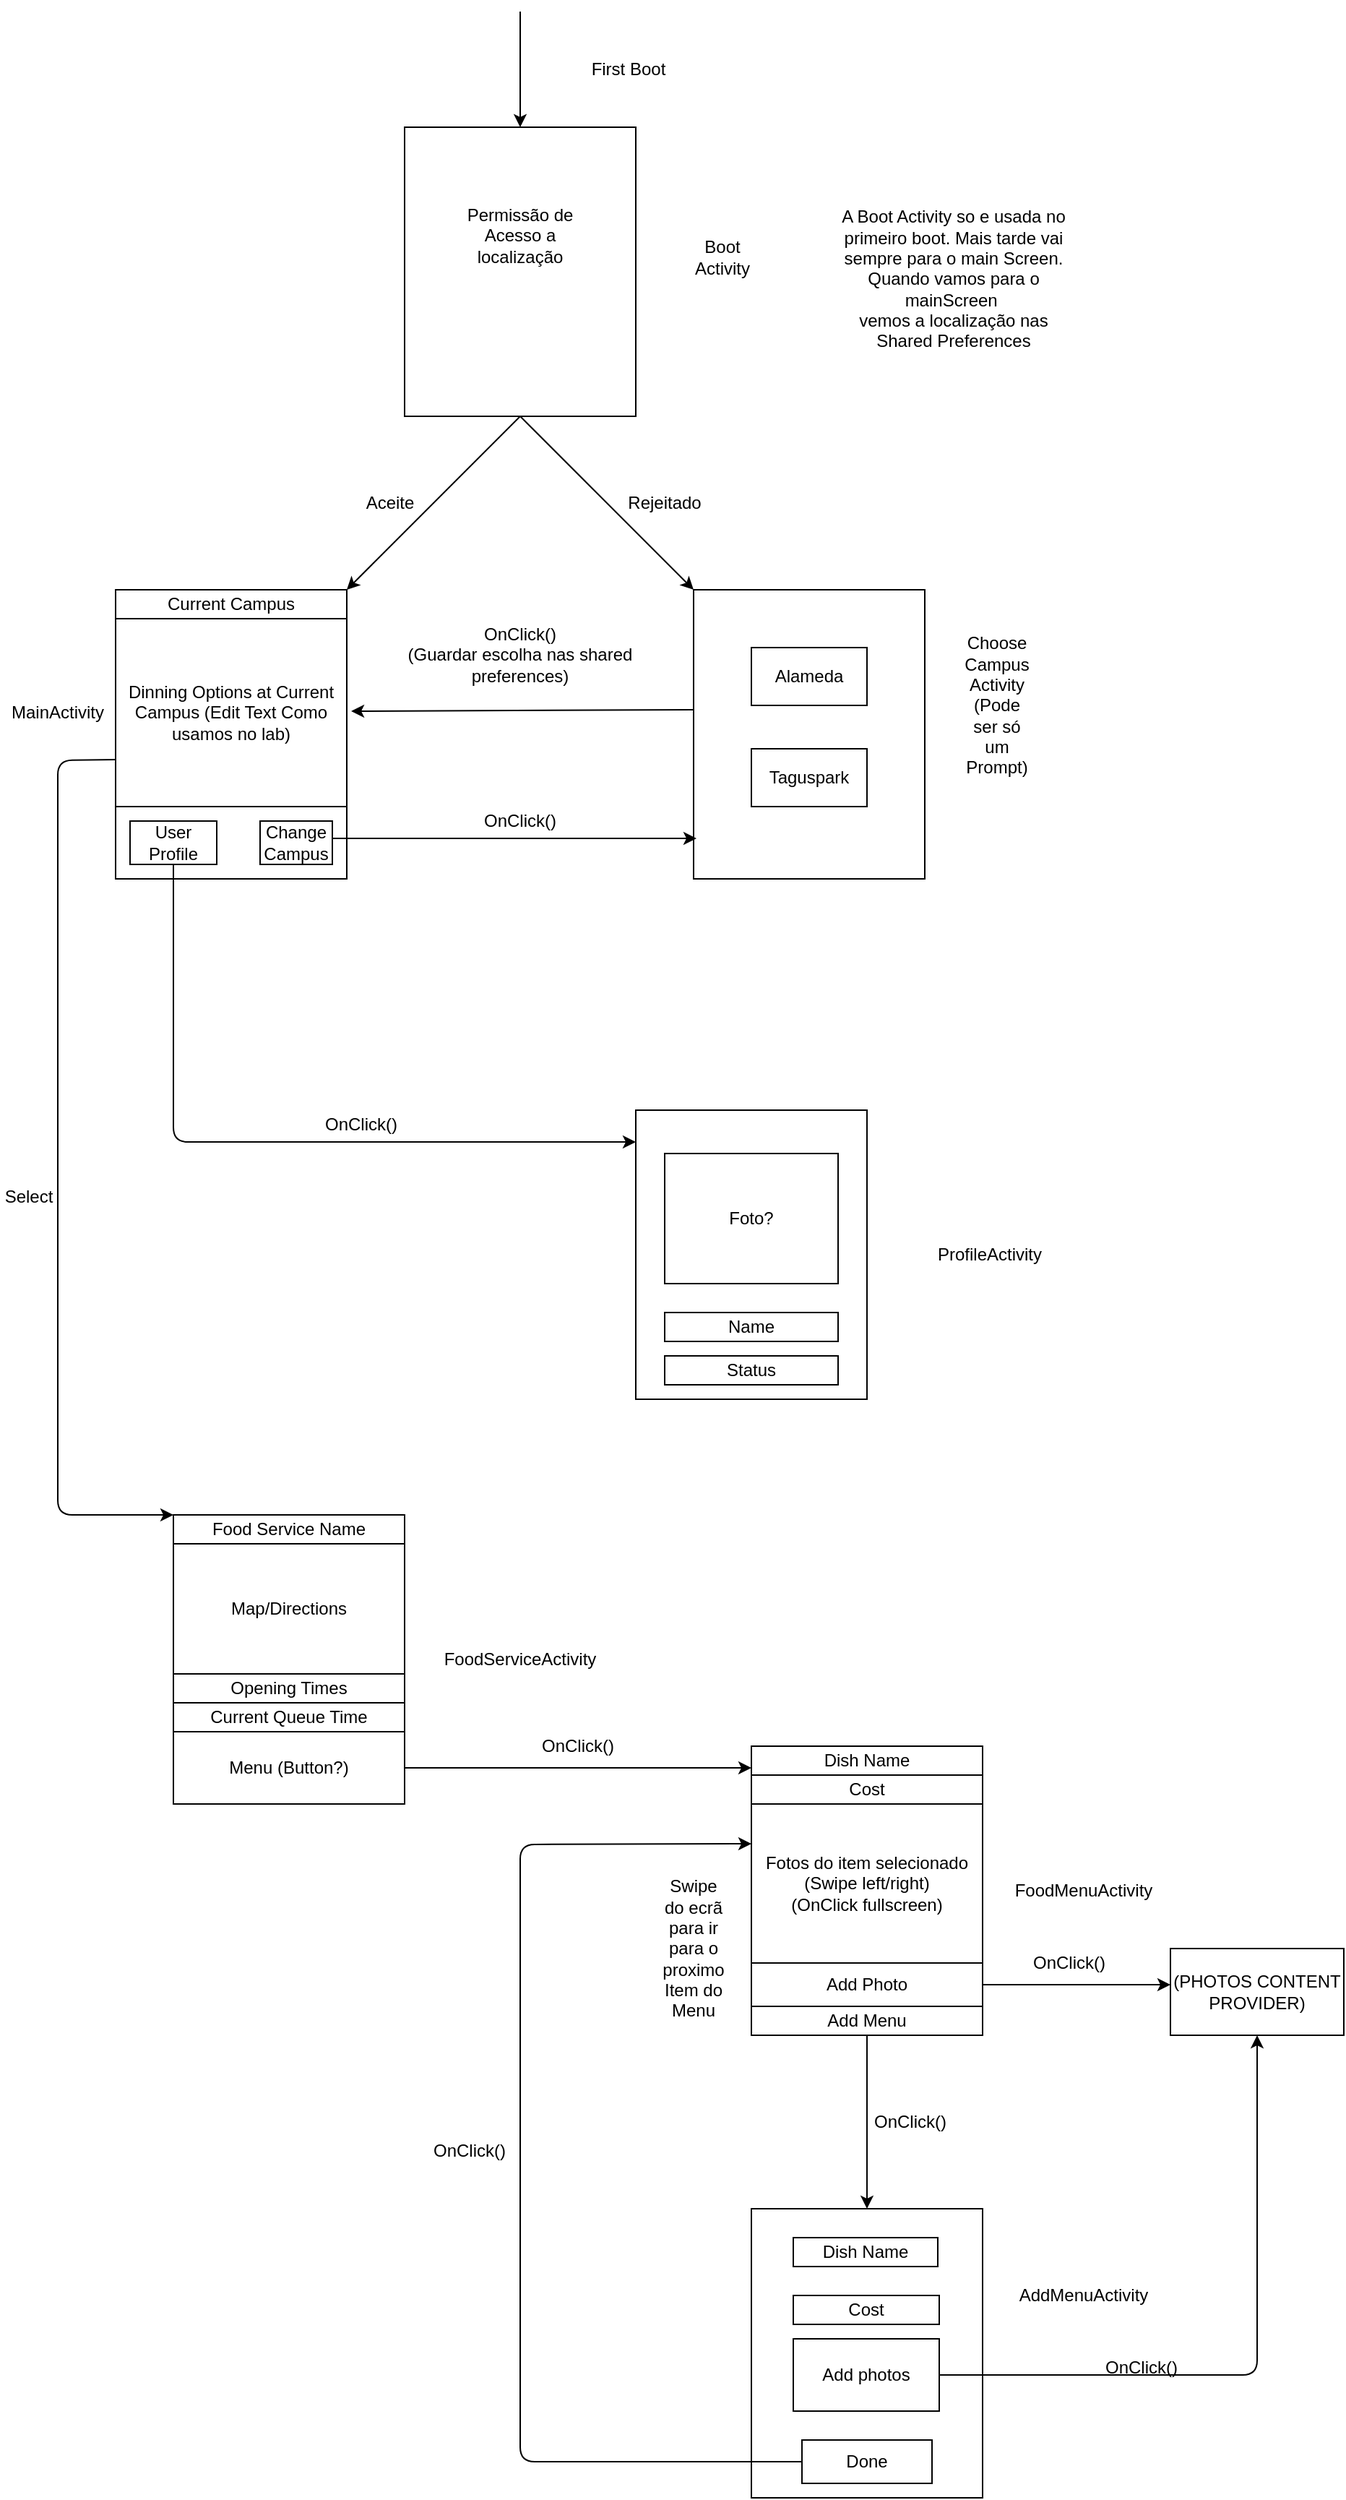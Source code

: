 <mxfile version="12.8.4" type="device"><diagram id="FbjZeH41HWQypmF6N7TN" name="Page-1"><mxGraphModel dx="1422" dy="1873" grid="1" gridSize="10" guides="1" tooltips="1" connect="1" arrows="1" fold="1" page="1" pageScale="1" pageWidth="850" pageHeight="1100" math="0" shadow="0"><root><mxCell id="0"/><mxCell id="1" parent="0"/><mxCell id="nxMiAi0fJvAoNTlPhIGW-2" value="" style="rounded=0;whiteSpace=wrap;html=1;" vertex="1" parent="1"><mxGeometry x="280" y="80" width="160" height="200" as="geometry"/></mxCell><mxCell id="nxMiAi0fJvAoNTlPhIGW-3" value="" style="endArrow=classic;html=1;entryX=0.5;entryY=0;entryDx=0;entryDy=0;" edge="1" parent="1" target="nxMiAi0fJvAoNTlPhIGW-2"><mxGeometry width="50" height="50" relative="1" as="geometry"><mxPoint x="360" as="sourcePoint"/><mxPoint x="370" as="targetPoint"/></mxGeometry></mxCell><mxCell id="nxMiAi0fJvAoNTlPhIGW-4" value="First Boot" style="text;html=1;strokeColor=none;fillColor=none;align=center;verticalAlign=middle;whiteSpace=wrap;rounded=0;" vertex="1" parent="1"><mxGeometry x="370" y="30" width="130" height="20" as="geometry"/></mxCell><mxCell id="nxMiAi0fJvAoNTlPhIGW-5" value="Permissão de Acesso a localização" style="text;html=1;strokeColor=none;fillColor=none;align=center;verticalAlign=middle;whiteSpace=wrap;rounded=0;" vertex="1" parent="1"><mxGeometry x="305" y="130" width="110" height="50" as="geometry"/></mxCell><mxCell id="nxMiAi0fJvAoNTlPhIGW-6" value="" style="endArrow=classic;html=1;exitX=0.5;exitY=1;exitDx=0;exitDy=0;" edge="1" parent="1" source="nxMiAi0fJvAoNTlPhIGW-2"><mxGeometry width="50" height="50" relative="1" as="geometry"><mxPoint x="380" y="380" as="sourcePoint"/><mxPoint x="480" y="400" as="targetPoint"/><Array as="points"/></mxGeometry></mxCell><mxCell id="nxMiAi0fJvAoNTlPhIGW-7" value="" style="rounded=0;whiteSpace=wrap;html=1;" vertex="1" parent="1"><mxGeometry x="480" y="400" width="160" height="200" as="geometry"/></mxCell><mxCell id="nxMiAi0fJvAoNTlPhIGW-8" value="Alameda" style="text;html=1;strokeColor=#000000;fillColor=none;align=center;verticalAlign=middle;whiteSpace=wrap;rounded=0;" vertex="1" parent="1"><mxGeometry x="520" y="440" width="80" height="40" as="geometry"/></mxCell><mxCell id="nxMiAi0fJvAoNTlPhIGW-10" value="Taguspark" style="text;html=1;strokeColor=#000000;fillColor=none;align=center;verticalAlign=middle;whiteSpace=wrap;rounded=0;" vertex="1" parent="1"><mxGeometry x="520" y="510" width="80" height="40" as="geometry"/></mxCell><mxCell id="nxMiAi0fJvAoNTlPhIGW-11" value="Rejeitado" style="text;html=1;strokeColor=none;fillColor=none;align=center;verticalAlign=middle;whiteSpace=wrap;rounded=0;" vertex="1" parent="1"><mxGeometry x="440" y="330" width="40" height="20" as="geometry"/></mxCell><mxCell id="nxMiAi0fJvAoNTlPhIGW-12" value="" style="endArrow=classic;html=1;exitX=0.5;exitY=1;exitDx=0;exitDy=0;" edge="1" parent="1" source="nxMiAi0fJvAoNTlPhIGW-2"><mxGeometry width="50" height="50" relative="1" as="geometry"><mxPoint x="310" y="360" as="sourcePoint"/><mxPoint x="240" y="400" as="targetPoint"/><Array as="points"/></mxGeometry></mxCell><mxCell id="nxMiAi0fJvAoNTlPhIGW-13" value="" style="rounded=0;whiteSpace=wrap;html=1;strokeColor=#000000;" vertex="1" parent="1"><mxGeometry x="80" y="400" width="160" height="200" as="geometry"/></mxCell><mxCell id="nxMiAi0fJvAoNTlPhIGW-14" value="Aceite" style="text;html=1;strokeColor=none;fillColor=none;align=center;verticalAlign=middle;whiteSpace=wrap;rounded=0;" vertex="1" parent="1"><mxGeometry x="250" y="330" width="40" height="20" as="geometry"/></mxCell><mxCell id="nxMiAi0fJvAoNTlPhIGW-15" value="Boot Activity" style="text;html=1;strokeColor=none;fillColor=none;align=center;verticalAlign=middle;whiteSpace=wrap;rounded=0;" vertex="1" parent="1"><mxGeometry x="480" y="160" width="40" height="20" as="geometry"/></mxCell><mxCell id="nxMiAi0fJvAoNTlPhIGW-16" value="" style="endArrow=classic;html=1;exitX=0;exitY=0.415;exitDx=0;exitDy=0;exitPerimeter=0;entryX=1.019;entryY=0.42;entryDx=0;entryDy=0;entryPerimeter=0;" edge="1" parent="1" source="nxMiAi0fJvAoNTlPhIGW-7" target="nxMiAi0fJvAoNTlPhIGW-13"><mxGeometry width="50" height="50" relative="1" as="geometry"><mxPoint x="410" y="530" as="sourcePoint"/><mxPoint x="460" y="480" as="targetPoint"/></mxGeometry></mxCell><mxCell id="nxMiAi0fJvAoNTlPhIGW-17" value="&lt;div&gt;OnClick() &lt;br&gt;&lt;/div&gt;&lt;div&gt;(Guardar escolha nas shared preferences)&lt;br&gt;&lt;/div&gt;" style="text;html=1;strokeColor=none;fillColor=none;align=center;verticalAlign=middle;whiteSpace=wrap;rounded=0;" vertex="1" parent="1"><mxGeometry x="280" y="420" width="160" height="50" as="geometry"/></mxCell><mxCell id="nxMiAi0fJvAoNTlPhIGW-20" value="&lt;div&gt;Choose Campus Activity&lt;/div&gt;&lt;div&gt;(Pode ser só um Prompt)&lt;br&gt;&lt;/div&gt;" style="text;html=1;strokeColor=none;fillColor=none;align=center;verticalAlign=middle;whiteSpace=wrap;rounded=0;" vertex="1" parent="1"><mxGeometry x="670" y="470" width="40" height="20" as="geometry"/></mxCell><mxCell id="nxMiAi0fJvAoNTlPhIGW-22" value="MainActivity" style="text;html=1;strokeColor=none;fillColor=none;align=center;verticalAlign=middle;whiteSpace=wrap;rounded=0;" vertex="1" parent="1"><mxGeometry x="20" y="475" width="40" height="20" as="geometry"/></mxCell><mxCell id="nxMiAi0fJvAoNTlPhIGW-23" value="&lt;div&gt;A Boot Activity so e usada no primeiro boot. Mais tarde vai sempre para o main Screen.&lt;/div&gt;&lt;div&gt;Quando vamos para o mainScreen&amp;nbsp;&lt;/div&gt;vemos a localização nas Shared Preferences" style="text;html=1;strokeColor=none;fillColor=none;align=center;verticalAlign=middle;whiteSpace=wrap;rounded=0;" vertex="1" parent="1"><mxGeometry x="580" y="100" width="160" height="170" as="geometry"/></mxCell><mxCell id="nxMiAi0fJvAoNTlPhIGW-24" value="Dinning Options at Current Campus (Edit Text Como usamos no lab)" style="rounded=0;whiteSpace=wrap;html=1;strokeColor=#000000;" vertex="1" parent="1"><mxGeometry x="80" y="420" width="160" height="130" as="geometry"/></mxCell><mxCell id="nxMiAi0fJvAoNTlPhIGW-25" value="Change Campus" style="rounded=0;whiteSpace=wrap;html=1;strokeColor=#000000;" vertex="1" parent="1"><mxGeometry x="180" y="560" width="50" height="30" as="geometry"/></mxCell><mxCell id="nxMiAi0fJvAoNTlPhIGW-26" value="Current Campus" style="text;html=1;strokeColor=none;fillColor=none;align=center;verticalAlign=middle;whiteSpace=wrap;rounded=0;" vertex="1" parent="1"><mxGeometry x="80" y="400" width="160" height="20" as="geometry"/></mxCell><mxCell id="nxMiAi0fJvAoNTlPhIGW-29" value="User Profile" style="rounded=0;whiteSpace=wrap;html=1;strokeColor=#000000;" vertex="1" parent="1"><mxGeometry x="90" y="560" width="60" height="30" as="geometry"/></mxCell><mxCell id="nxMiAi0fJvAoNTlPhIGW-32" value="" style="endArrow=classic;html=1;" edge="1" parent="1"><mxGeometry width="50" height="50" relative="1" as="geometry"><mxPoint x="230" y="572" as="sourcePoint"/><mxPoint x="482" y="572" as="targetPoint"/></mxGeometry></mxCell><mxCell id="nxMiAi0fJvAoNTlPhIGW-33" value="OnClick()" style="text;html=1;strokeColor=none;fillColor=none;align=center;verticalAlign=middle;whiteSpace=wrap;rounded=0;" vertex="1" parent="1"><mxGeometry x="340" y="550" width="40" height="20" as="geometry"/></mxCell><mxCell id="nxMiAi0fJvAoNTlPhIGW-36" value="" style="endArrow=classic;html=1;exitX=0.5;exitY=1;exitDx=0;exitDy=0;entryX=0;entryY=0.11;entryDx=0;entryDy=0;entryPerimeter=0;" edge="1" parent="1" source="nxMiAi0fJvAoNTlPhIGW-29" target="nxMiAi0fJvAoNTlPhIGW-37"><mxGeometry width="50" height="50" relative="1" as="geometry"><mxPoint x="80" y="720" as="sourcePoint"/><mxPoint x="410" y="780" as="targetPoint"/><Array as="points"><mxPoint x="120" y="782"/></Array></mxGeometry></mxCell><mxCell id="nxMiAi0fJvAoNTlPhIGW-37" value="" style="rounded=0;whiteSpace=wrap;html=1;strokeColor=#000000;" vertex="1" parent="1"><mxGeometry x="440" y="760" width="160" height="200" as="geometry"/></mxCell><mxCell id="nxMiAi0fJvAoNTlPhIGW-38" value="ProfileActivity" style="text;html=1;strokeColor=none;fillColor=none;align=center;verticalAlign=middle;whiteSpace=wrap;rounded=0;" vertex="1" parent="1"><mxGeometry x="620" y="850" width="130" height="20" as="geometry"/></mxCell><mxCell id="nxMiAi0fJvAoNTlPhIGW-40" value="Name" style="text;html=1;strokeColor=#000000;fillColor=none;align=center;verticalAlign=middle;whiteSpace=wrap;rounded=0;" vertex="1" parent="1"><mxGeometry x="460" y="900" width="120" height="20" as="geometry"/></mxCell><mxCell id="nxMiAi0fJvAoNTlPhIGW-41" value="&lt;div&gt;Status&lt;/div&gt;" style="text;html=1;strokeColor=#000000;fillColor=none;align=center;verticalAlign=middle;whiteSpace=wrap;rounded=0;" vertex="1" parent="1"><mxGeometry x="460" y="930" width="120" height="20" as="geometry"/></mxCell><mxCell id="nxMiAi0fJvAoNTlPhIGW-42" value="Foto?" style="text;html=1;strokeColor=#000000;fillColor=none;align=center;verticalAlign=middle;whiteSpace=wrap;rounded=0;" vertex="1" parent="1"><mxGeometry x="460" y="790" width="120" height="90" as="geometry"/></mxCell><mxCell id="nxMiAi0fJvAoNTlPhIGW-43" value="" style="endArrow=classic;html=1;exitX=0;exitY=0.75;exitDx=0;exitDy=0;" edge="1" parent="1" source="nxMiAi0fJvAoNTlPhIGW-24"><mxGeometry width="50" height="50" relative="1" as="geometry"><mxPoint x="30" y="730" as="sourcePoint"/><mxPoint x="120" y="1040" as="targetPoint"/><Array as="points"><mxPoint x="40" y="518"/><mxPoint x="40" y="1040"/></Array></mxGeometry></mxCell><mxCell id="nxMiAi0fJvAoNTlPhIGW-44" value="Select" style="text;html=1;strokeColor=none;fillColor=none;align=center;verticalAlign=middle;whiteSpace=wrap;rounded=0;" vertex="1" parent="1"><mxGeometry y="810" width="40" height="20" as="geometry"/></mxCell><mxCell id="nxMiAi0fJvAoNTlPhIGW-45" value="" style="rounded=0;whiteSpace=wrap;html=1;strokeColor=#000000;" vertex="1" parent="1"><mxGeometry x="120" y="1040" width="160" height="200" as="geometry"/></mxCell><mxCell id="nxMiAi0fJvAoNTlPhIGW-48" value="&lt;br&gt;&lt;div&gt;&lt;br&gt;&lt;/div&gt;" style="text;html=1;strokeColor=none;fillColor=none;align=center;verticalAlign=middle;whiteSpace=wrap;rounded=0;" vertex="1" parent="1"><mxGeometry x="120" y="1040" width="160" height="200" as="geometry"/></mxCell><mxCell id="nxMiAi0fJvAoNTlPhIGW-49" value="Map/Directions" style="rounded=0;whiteSpace=wrap;html=1;strokeColor=#000000;" vertex="1" parent="1"><mxGeometry x="120" y="1060" width="160" height="90" as="geometry"/></mxCell><mxCell id="nxMiAi0fJvAoNTlPhIGW-50" value="Food Service Name" style="text;html=1;strokeColor=none;fillColor=none;align=center;verticalAlign=middle;whiteSpace=wrap;rounded=0;" vertex="1" parent="1"><mxGeometry x="120" y="1040" width="160" height="20" as="geometry"/></mxCell><mxCell id="nxMiAi0fJvAoNTlPhIGW-51" value="Opening Times" style="text;html=1;strokeColor=#000000;fillColor=none;align=center;verticalAlign=middle;whiteSpace=wrap;rounded=0;" vertex="1" parent="1"><mxGeometry x="120" y="1150" width="160" height="20" as="geometry"/></mxCell><mxCell id="nxMiAi0fJvAoNTlPhIGW-52" value="Current Queue Time" style="text;html=1;strokeColor=#000000;fillColor=none;align=center;verticalAlign=middle;whiteSpace=wrap;rounded=0;" vertex="1" parent="1"><mxGeometry x="120" y="1170" width="160" height="20" as="geometry"/></mxCell><mxCell id="nxMiAi0fJvAoNTlPhIGW-53" value="FoodServiceActivity" style="text;html=1;strokeColor=none;fillColor=none;align=center;verticalAlign=middle;whiteSpace=wrap;rounded=0;" vertex="1" parent="1"><mxGeometry x="340" y="1130" width="40" height="20" as="geometry"/></mxCell><mxCell id="nxMiAi0fJvAoNTlPhIGW-54" value="Menu (Button?)" style="text;html=1;strokeColor=#000000;fillColor=none;align=center;verticalAlign=middle;whiteSpace=wrap;rounded=0;" vertex="1" parent="1"><mxGeometry x="120" y="1190" width="160" height="50" as="geometry"/></mxCell><mxCell id="nxMiAi0fJvAoNTlPhIGW-56" value="" style="endArrow=classic;html=1;exitX=1;exitY=0.5;exitDx=0;exitDy=0;entryX=0;entryY=0.75;entryDx=0;entryDy=0;" edge="1" parent="1" source="nxMiAi0fJvAoNTlPhIGW-54" target="nxMiAi0fJvAoNTlPhIGW-61"><mxGeometry width="50" height="50" relative="1" as="geometry"><mxPoint x="300" y="1240" as="sourcePoint"/><mxPoint x="520" y="1225" as="targetPoint"/></mxGeometry></mxCell><mxCell id="nxMiAi0fJvAoNTlPhIGW-57" value="" style="rounded=0;whiteSpace=wrap;html=1;strokeColor=#000000;" vertex="1" parent="1"><mxGeometry x="520" y="1200" width="160" height="200" as="geometry"/></mxCell><mxCell id="nxMiAi0fJvAoNTlPhIGW-58" value="&lt;div&gt;Fotos do item selecionado (Swipe left/right)&lt;/div&gt;&lt;div&gt;(OnClick fullscreen)&lt;br&gt;&lt;/div&gt;" style="rounded=0;whiteSpace=wrap;html=1;strokeColor=#000000;" vertex="1" parent="1"><mxGeometry x="520" y="1240" width="160" height="110" as="geometry"/></mxCell><mxCell id="nxMiAi0fJvAoNTlPhIGW-59" value="Swipe do ecrã para ir para o proximo Item do Menu" style="text;html=1;strokeColor=none;fillColor=none;align=center;verticalAlign=middle;whiteSpace=wrap;rounded=0;" vertex="1" parent="1"><mxGeometry x="460" y="1330" width="40" height="20" as="geometry"/></mxCell><mxCell id="nxMiAi0fJvAoNTlPhIGW-61" value="Dish Name" style="text;html=1;strokeColor=#000000;fillColor=none;align=center;verticalAlign=middle;whiteSpace=wrap;rounded=0;" vertex="1" parent="1"><mxGeometry x="520" y="1200" width="160" height="20" as="geometry"/></mxCell><mxCell id="nxMiAi0fJvAoNTlPhIGW-63" value="Cost" style="text;html=1;strokeColor=#000000;fillColor=none;align=center;verticalAlign=middle;whiteSpace=wrap;rounded=0;" vertex="1" parent="1"><mxGeometry x="520" y="1220" width="160" height="20" as="geometry"/></mxCell><mxCell id="nxMiAi0fJvAoNTlPhIGW-65" value="Add Photo" style="text;html=1;strokeColor=#000000;fillColor=none;align=center;verticalAlign=middle;whiteSpace=wrap;rounded=0;" vertex="1" parent="1"><mxGeometry x="520" y="1350" width="160" height="30" as="geometry"/></mxCell><mxCell id="nxMiAi0fJvAoNTlPhIGW-67" value="Add Menu" style="text;html=1;strokeColor=#000000;fillColor=none;align=center;verticalAlign=middle;whiteSpace=wrap;rounded=0;" vertex="1" parent="1"><mxGeometry x="520" y="1380" width="160" height="20" as="geometry"/></mxCell><mxCell id="nxMiAi0fJvAoNTlPhIGW-68" value="FoodMenuActivity" style="text;html=1;strokeColor=none;fillColor=none;align=center;verticalAlign=middle;whiteSpace=wrap;rounded=0;" vertex="1" parent="1"><mxGeometry x="730" y="1290" width="40" height="20" as="geometry"/></mxCell><mxCell id="nxMiAi0fJvAoNTlPhIGW-70" value="OnClick()" style="text;html=1;strokeColor=none;fillColor=none;align=center;verticalAlign=middle;whiteSpace=wrap;rounded=0;" vertex="1" parent="1"><mxGeometry x="380" y="1190" width="40" height="20" as="geometry"/></mxCell><mxCell id="nxMiAi0fJvAoNTlPhIGW-71" value="OnClick()" style="text;html=1;strokeColor=none;fillColor=none;align=center;verticalAlign=middle;whiteSpace=wrap;rounded=0;" vertex="1" parent="1"><mxGeometry x="230" y="760" width="40" height="20" as="geometry"/></mxCell><mxCell id="nxMiAi0fJvAoNTlPhIGW-72" value="" style="endArrow=classic;html=1;exitX=1;exitY=0.5;exitDx=0;exitDy=0;" edge="1" parent="1" source="nxMiAi0fJvAoNTlPhIGW-65"><mxGeometry width="50" height="50" relative="1" as="geometry"><mxPoint x="680" y="1380" as="sourcePoint"/><mxPoint x="810" y="1365" as="targetPoint"/></mxGeometry></mxCell><mxCell id="nxMiAi0fJvAoNTlPhIGW-73" value="OnClick()" style="text;html=1;strokeColor=none;fillColor=none;align=center;verticalAlign=middle;whiteSpace=wrap;rounded=0;" vertex="1" parent="1"><mxGeometry x="720" y="1340" width="40" height="20" as="geometry"/></mxCell><mxCell id="nxMiAi0fJvAoNTlPhIGW-74" value="(PHOTOS CONTENT PROVIDER)" style="rounded=0;whiteSpace=wrap;html=1;strokeColor=#000000;" vertex="1" parent="1"><mxGeometry x="810" y="1340" width="120" height="60" as="geometry"/></mxCell><mxCell id="nxMiAi0fJvAoNTlPhIGW-75" value="" style="endArrow=classic;html=1;exitX=0.5;exitY=1;exitDx=0;exitDy=0;" edge="1" parent="1" source="nxMiAi0fJvAoNTlPhIGW-67"><mxGeometry width="50" height="50" relative="1" as="geometry"><mxPoint x="530" y="1510" as="sourcePoint"/><mxPoint x="600" y="1520" as="targetPoint"/></mxGeometry></mxCell><mxCell id="nxMiAi0fJvAoNTlPhIGW-76" value="OnClick()" style="text;html=1;strokeColor=none;fillColor=none;align=center;verticalAlign=middle;whiteSpace=wrap;rounded=0;" vertex="1" parent="1"><mxGeometry x="610" y="1450" width="40" height="20" as="geometry"/></mxCell><mxCell id="nxMiAi0fJvAoNTlPhIGW-77" value="" style="rounded=0;whiteSpace=wrap;html=1;strokeColor=#000000;" vertex="1" parent="1"><mxGeometry x="520" y="1520" width="160" height="200" as="geometry"/></mxCell><mxCell id="nxMiAi0fJvAoNTlPhIGW-78" value="Dish Name" style="text;html=1;strokeColor=#000000;fillColor=none;align=center;verticalAlign=middle;whiteSpace=wrap;rounded=0;" vertex="1" parent="1"><mxGeometry x="549" y="1540" width="100" height="20" as="geometry"/></mxCell><mxCell id="nxMiAi0fJvAoNTlPhIGW-79" value="Cost" style="text;html=1;strokeColor=#000000;fillColor=none;align=center;verticalAlign=middle;whiteSpace=wrap;rounded=0;" vertex="1" parent="1"><mxGeometry x="549" y="1580" width="101" height="20" as="geometry"/></mxCell><mxCell id="nxMiAi0fJvAoNTlPhIGW-80" value="Add photos" style="rounded=0;whiteSpace=wrap;html=1;strokeColor=#000000;" vertex="1" parent="1"><mxGeometry x="549" y="1610" width="101" height="50" as="geometry"/></mxCell><mxCell id="nxMiAi0fJvAoNTlPhIGW-81" value="" style="endArrow=classic;html=1;exitX=1;exitY=0.5;exitDx=0;exitDy=0;entryX=0.5;entryY=1;entryDx=0;entryDy=0;" edge="1" parent="1" source="nxMiAi0fJvAoNTlPhIGW-80" target="nxMiAi0fJvAoNTlPhIGW-74"><mxGeometry width="50" height="50" relative="1" as="geometry"><mxPoint x="720" y="1680" as="sourcePoint"/><mxPoint x="770" y="1630" as="targetPoint"/><Array as="points"><mxPoint x="870" y="1635"/></Array></mxGeometry></mxCell><mxCell id="nxMiAi0fJvAoNTlPhIGW-82" value="OnClick()" style="text;html=1;strokeColor=none;fillColor=none;align=center;verticalAlign=middle;whiteSpace=wrap;rounded=0;" vertex="1" parent="1"><mxGeometry x="770" y="1620" width="40" height="20" as="geometry"/></mxCell><mxCell id="nxMiAi0fJvAoNTlPhIGW-83" value="Done" style="rounded=0;whiteSpace=wrap;html=1;strokeColor=#000000;" vertex="1" parent="1"><mxGeometry x="555" y="1680" width="90" height="30" as="geometry"/></mxCell><mxCell id="nxMiAi0fJvAoNTlPhIGW-87" value="" style="endArrow=classic;html=1;exitX=0;exitY=0.5;exitDx=0;exitDy=0;entryX=0;entryY=0.25;entryDx=0;entryDy=0;" edge="1" parent="1" source="nxMiAi0fJvAoNTlPhIGW-83" target="nxMiAi0fJvAoNTlPhIGW-58"><mxGeometry width="50" height="50" relative="1" as="geometry"><mxPoint x="390" y="1720" as="sourcePoint"/><mxPoint x="440" y="1670" as="targetPoint"/><Array as="points"><mxPoint x="360" y="1695"/><mxPoint x="360" y="1268"/></Array></mxGeometry></mxCell><mxCell id="nxMiAi0fJvAoNTlPhIGW-91" value="OnClick()" style="text;html=1;strokeColor=none;fillColor=none;align=center;verticalAlign=middle;whiteSpace=wrap;rounded=0;" vertex="1" parent="1"><mxGeometry x="305" y="1470" width="40" height="20" as="geometry"/></mxCell><mxCell id="nxMiAi0fJvAoNTlPhIGW-92" value="AddMenuActivity" style="text;html=1;strokeColor=none;fillColor=none;align=center;verticalAlign=middle;whiteSpace=wrap;rounded=0;" vertex="1" parent="1"><mxGeometry x="700" y="1570" width="100" height="20" as="geometry"/></mxCell></root></mxGraphModel></diagram></mxfile>